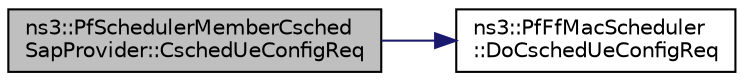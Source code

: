 digraph "ns3::PfSchedulerMemberCschedSapProvider::CschedUeConfigReq"
{
  edge [fontname="Helvetica",fontsize="10",labelfontname="Helvetica",labelfontsize="10"];
  node [fontname="Helvetica",fontsize="10",shape=record];
  rankdir="LR";
  Node1 [label="ns3::PfSchedulerMemberCsched\lSapProvider::CschedUeConfigReq",height=0.2,width=0.4,color="black", fillcolor="grey75", style="filled", fontcolor="black"];
  Node1 -> Node2 [color="midnightblue",fontsize="10",style="solid"];
  Node2 [label="ns3::PfFfMacScheduler\l::DoCschedUeConfigReq",height=0.2,width=0.4,color="black", fillcolor="white", style="filled",URL="$d3/de9/classns3_1_1PfFfMacScheduler.html#a14c5c3a11693cb0cd2b62c619cdeac38"];
}
